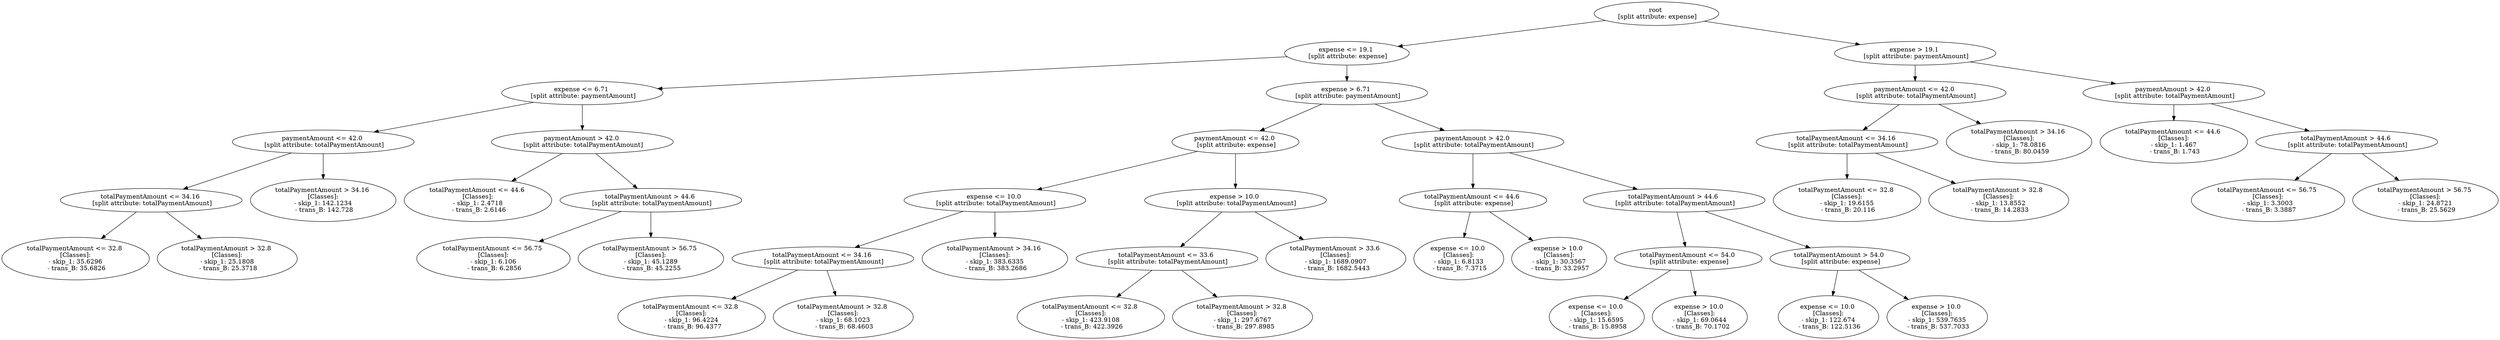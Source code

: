 // Road_Traffic_Fine_Management_Process-p_1-3
digraph "Road_Traffic_Fine_Management_Process-p_1-3" {
	"a03a7d2d-c754-4350-a529-ed88a3d6ffac" [label="root 
 [split attribute: expense]"]
	"a42bf42c-948a-43ee-bc4e-520dbe865201" [label="expense <= 19.1 
 [split attribute: expense]"]
	"a03a7d2d-c754-4350-a529-ed88a3d6ffac" -> "a42bf42c-948a-43ee-bc4e-520dbe865201"
	"78601e94-6638-4769-ad8d-1df5758fc5b6" [label="expense <= 6.71 
 [split attribute: paymentAmount]"]
	"a42bf42c-948a-43ee-bc4e-520dbe865201" -> "78601e94-6638-4769-ad8d-1df5758fc5b6"
	"44a576b8-7fad-460a-a919-eccdb34a1de1" [label="paymentAmount <= 42.0 
 [split attribute: totalPaymentAmount]"]
	"78601e94-6638-4769-ad8d-1df5758fc5b6" -> "44a576b8-7fad-460a-a919-eccdb34a1de1"
	"824d9b56-edda-4bcf-91f3-9e3b7449f412" [label="totalPaymentAmount <= 34.16 
 [split attribute: totalPaymentAmount]"]
	"44a576b8-7fad-460a-a919-eccdb34a1de1" -> "824d9b56-edda-4bcf-91f3-9e3b7449f412"
	"430f1a95-b2d2-4578-8f1b-01a11542ca27" [label="totalPaymentAmount <= 32.8 
 [Classes]: 
 - skip_1: 35.6296 
 - trans_B: 35.6826"]
	"824d9b56-edda-4bcf-91f3-9e3b7449f412" -> "430f1a95-b2d2-4578-8f1b-01a11542ca27"
	"d9020129-584d-4001-941c-d7e1b5a6caea" [label="totalPaymentAmount > 32.8 
 [Classes]: 
 - skip_1: 25.1808 
 - trans_B: 25.3718"]
	"824d9b56-edda-4bcf-91f3-9e3b7449f412" -> "d9020129-584d-4001-941c-d7e1b5a6caea"
	"75e1a4a4-7233-404b-8f3c-4757f18afe36" [label="totalPaymentAmount > 34.16 
 [Classes]: 
 - skip_1: 142.1234 
 - trans_B: 142.728"]
	"44a576b8-7fad-460a-a919-eccdb34a1de1" -> "75e1a4a4-7233-404b-8f3c-4757f18afe36"
	"e14a84e0-264b-4a8d-81bf-d2e8c7d0e010" [label="paymentAmount > 42.0 
 [split attribute: totalPaymentAmount]"]
	"78601e94-6638-4769-ad8d-1df5758fc5b6" -> "e14a84e0-264b-4a8d-81bf-d2e8c7d0e010"
	"cd45abe0-ed96-4129-a050-f22d9ad0971b" [label="totalPaymentAmount <= 44.6 
 [Classes]: 
 - skip_1: 2.4718 
 - trans_B: 2.6146"]
	"e14a84e0-264b-4a8d-81bf-d2e8c7d0e010" -> "cd45abe0-ed96-4129-a050-f22d9ad0971b"
	"510649b9-63e0-4e96-8d62-8d8e09d5a4fa" [label="totalPaymentAmount > 44.6 
 [split attribute: totalPaymentAmount]"]
	"e14a84e0-264b-4a8d-81bf-d2e8c7d0e010" -> "510649b9-63e0-4e96-8d62-8d8e09d5a4fa"
	"10125545-dbd0-4e1a-bb60-39ac1db660c8" [label="totalPaymentAmount <= 56.75 
 [Classes]: 
 - skip_1: 6.106 
 - trans_B: 6.2856"]
	"510649b9-63e0-4e96-8d62-8d8e09d5a4fa" -> "10125545-dbd0-4e1a-bb60-39ac1db660c8"
	"4b711c52-3a2a-4de0-bfd0-f369b5de895d" [label="totalPaymentAmount > 56.75 
 [Classes]: 
 - skip_1: 45.1289 
 - trans_B: 45.2255"]
	"510649b9-63e0-4e96-8d62-8d8e09d5a4fa" -> "4b711c52-3a2a-4de0-bfd0-f369b5de895d"
	"7681eb9b-ebc9-4f28-a3da-960a8358552c" [label="expense > 6.71 
 [split attribute: paymentAmount]"]
	"a42bf42c-948a-43ee-bc4e-520dbe865201" -> "7681eb9b-ebc9-4f28-a3da-960a8358552c"
	"316fae8f-e031-4afc-a8cf-3e4baae9abd1" [label="paymentAmount <= 42.0 
 [split attribute: expense]"]
	"7681eb9b-ebc9-4f28-a3da-960a8358552c" -> "316fae8f-e031-4afc-a8cf-3e4baae9abd1"
	"97de0f83-96c0-46f4-a226-bd8382e404b4" [label="expense <= 10.0 
 [split attribute: totalPaymentAmount]"]
	"316fae8f-e031-4afc-a8cf-3e4baae9abd1" -> "97de0f83-96c0-46f4-a226-bd8382e404b4"
	"b74c3f64-c7f0-4341-b5be-bf86c6f45207" [label="totalPaymentAmount <= 34.16 
 [split attribute: totalPaymentAmount]"]
	"97de0f83-96c0-46f4-a226-bd8382e404b4" -> "b74c3f64-c7f0-4341-b5be-bf86c6f45207"
	"7d85ce56-d59c-4f74-9252-82f120189962" [label="totalPaymentAmount <= 32.8 
 [Classes]: 
 - skip_1: 96.4224 
 - trans_B: 96.4377"]
	"b74c3f64-c7f0-4341-b5be-bf86c6f45207" -> "7d85ce56-d59c-4f74-9252-82f120189962"
	"091340da-6105-49b6-a5af-b56f41c835c5" [label="totalPaymentAmount > 32.8 
 [Classes]: 
 - skip_1: 68.1023 
 - trans_B: 68.4603"]
	"b74c3f64-c7f0-4341-b5be-bf86c6f45207" -> "091340da-6105-49b6-a5af-b56f41c835c5"
	"a1d340eb-a775-42a8-9764-735061526e6b" [label="totalPaymentAmount > 34.16 
 [Classes]: 
 - skip_1: 383.6335 
 - trans_B: 383.2686"]
	"97de0f83-96c0-46f4-a226-bd8382e404b4" -> "a1d340eb-a775-42a8-9764-735061526e6b"
	"e4418e6c-bbb2-47e4-b6d3-b9d484a7454d" [label="expense > 10.0 
 [split attribute: totalPaymentAmount]"]
	"316fae8f-e031-4afc-a8cf-3e4baae9abd1" -> "e4418e6c-bbb2-47e4-b6d3-b9d484a7454d"
	"c81a69e6-e9ed-4a3b-a9eb-391e94f8c42a" [label="totalPaymentAmount <= 33.6 
 [split attribute: totalPaymentAmount]"]
	"e4418e6c-bbb2-47e4-b6d3-b9d484a7454d" -> "c81a69e6-e9ed-4a3b-a9eb-391e94f8c42a"
	"e7300b65-3824-45fd-aaa9-bd4f9b7bb60f" [label="totalPaymentAmount <= 32.8 
 [Classes]: 
 - skip_1: 423.9108 
 - trans_B: 422.3926"]
	"c81a69e6-e9ed-4a3b-a9eb-391e94f8c42a" -> "e7300b65-3824-45fd-aaa9-bd4f9b7bb60f"
	"b5eca821-21c6-48b7-a4c1-a41860b7dc1f" [label="totalPaymentAmount > 32.8 
 [Classes]: 
 - skip_1: 297.6767 
 - trans_B: 297.8985"]
	"c81a69e6-e9ed-4a3b-a9eb-391e94f8c42a" -> "b5eca821-21c6-48b7-a4c1-a41860b7dc1f"
	"9460dbfb-47e5-47a9-ab49-2b007b432bcb" [label="totalPaymentAmount > 33.6 
 [Classes]: 
 - skip_1: 1689.0907 
 - trans_B: 1682.5443"]
	"e4418e6c-bbb2-47e4-b6d3-b9d484a7454d" -> "9460dbfb-47e5-47a9-ab49-2b007b432bcb"
	"1e7bcc10-0eac-45c2-8ef7-437ad3e0e69e" [label="paymentAmount > 42.0 
 [split attribute: totalPaymentAmount]"]
	"7681eb9b-ebc9-4f28-a3da-960a8358552c" -> "1e7bcc10-0eac-45c2-8ef7-437ad3e0e69e"
	"9a269a22-dfe7-47c1-be66-184397d6f753" [label="totalPaymentAmount <= 44.6 
 [split attribute: expense]"]
	"1e7bcc10-0eac-45c2-8ef7-437ad3e0e69e" -> "9a269a22-dfe7-47c1-be66-184397d6f753"
	"7bccd879-10f4-4bec-84b3-c96924ca5be4" [label="expense <= 10.0 
 [Classes]: 
 - skip_1: 6.8133 
 - trans_B: 7.3715"]
	"9a269a22-dfe7-47c1-be66-184397d6f753" -> "7bccd879-10f4-4bec-84b3-c96924ca5be4"
	"821fcefd-96bf-44d2-94bb-d642b65c9f30" [label="expense > 10.0 
 [Classes]: 
 - skip_1: 30.3567 
 - trans_B: 33.2957"]
	"9a269a22-dfe7-47c1-be66-184397d6f753" -> "821fcefd-96bf-44d2-94bb-d642b65c9f30"
	"4b4eb471-50e4-4f56-bccf-b65923d2b492" [label="totalPaymentAmount > 44.6 
 [split attribute: totalPaymentAmount]"]
	"1e7bcc10-0eac-45c2-8ef7-437ad3e0e69e" -> "4b4eb471-50e4-4f56-bccf-b65923d2b492"
	"6c3e87a8-caa8-4365-9473-fdb9f954ffe5" [label="totalPaymentAmount <= 54.0 
 [split attribute: expense]"]
	"4b4eb471-50e4-4f56-bccf-b65923d2b492" -> "6c3e87a8-caa8-4365-9473-fdb9f954ffe5"
	"4249775e-f1fc-42ac-a25f-0feb021c94cc" [label="expense <= 10.0 
 [Classes]: 
 - skip_1: 15.6595 
 - trans_B: 15.8958"]
	"6c3e87a8-caa8-4365-9473-fdb9f954ffe5" -> "4249775e-f1fc-42ac-a25f-0feb021c94cc"
	"1e046d95-9aac-4c17-abd8-540b703bcf1a" [label="expense > 10.0 
 [Classes]: 
 - skip_1: 69.0644 
 - trans_B: 70.1702"]
	"6c3e87a8-caa8-4365-9473-fdb9f954ffe5" -> "1e046d95-9aac-4c17-abd8-540b703bcf1a"
	"7eefc2b5-5ad3-4209-820a-edf6c4bd470e" [label="totalPaymentAmount > 54.0 
 [split attribute: expense]"]
	"4b4eb471-50e4-4f56-bccf-b65923d2b492" -> "7eefc2b5-5ad3-4209-820a-edf6c4bd470e"
	"49b5e33f-1ae9-4b2d-9d39-f6f73f0d7694" [label="expense <= 10.0 
 [Classes]: 
 - skip_1: 122.674 
 - trans_B: 122.5136"]
	"7eefc2b5-5ad3-4209-820a-edf6c4bd470e" -> "49b5e33f-1ae9-4b2d-9d39-f6f73f0d7694"
	"7a869d8e-6926-4d6e-99dd-89dd6c16397d" [label="expense > 10.0 
 [Classes]: 
 - skip_1: 539.7635 
 - trans_B: 537.7033"]
	"7eefc2b5-5ad3-4209-820a-edf6c4bd470e" -> "7a869d8e-6926-4d6e-99dd-89dd6c16397d"
	"a0489383-b6e8-4c6a-acb7-22e83467a5a5" [label="expense > 19.1 
 [split attribute: paymentAmount]"]
	"a03a7d2d-c754-4350-a529-ed88a3d6ffac" -> "a0489383-b6e8-4c6a-acb7-22e83467a5a5"
	"a1d8a563-ae68-4303-9a70-b5387e961a09" [label="paymentAmount <= 42.0 
 [split attribute: totalPaymentAmount]"]
	"a0489383-b6e8-4c6a-acb7-22e83467a5a5" -> "a1d8a563-ae68-4303-9a70-b5387e961a09"
	"9bf93999-13de-4e9b-9dec-bc8d1fb5051d" [label="totalPaymentAmount <= 34.16 
 [split attribute: totalPaymentAmount]"]
	"a1d8a563-ae68-4303-9a70-b5387e961a09" -> "9bf93999-13de-4e9b-9dec-bc8d1fb5051d"
	"ffab30f7-f253-4f1c-aff9-2264980d825c" [label="totalPaymentAmount <= 32.8 
 [Classes]: 
 - skip_1: 19.6155 
 - trans_B: 20.116"]
	"9bf93999-13de-4e9b-9dec-bc8d1fb5051d" -> "ffab30f7-f253-4f1c-aff9-2264980d825c"
	"8dbb34b8-41b0-47d1-a4fa-f59ad4f33848" [label="totalPaymentAmount > 32.8 
 [Classes]: 
 - skip_1: 13.8552 
 - trans_B: 14.2833"]
	"9bf93999-13de-4e9b-9dec-bc8d1fb5051d" -> "8dbb34b8-41b0-47d1-a4fa-f59ad4f33848"
	"48f9d930-a47a-4ec1-8800-a2ebf593cd21" [label="totalPaymentAmount > 34.16 
 [Classes]: 
 - skip_1: 78.0816 
 - trans_B: 80.0459"]
	"a1d8a563-ae68-4303-9a70-b5387e961a09" -> "48f9d930-a47a-4ec1-8800-a2ebf593cd21"
	"7a3ae1b0-e02a-47a4-bc5c-1e5d72386d96" [label="paymentAmount > 42.0 
 [split attribute: totalPaymentAmount]"]
	"a0489383-b6e8-4c6a-acb7-22e83467a5a5" -> "7a3ae1b0-e02a-47a4-bc5c-1e5d72386d96"
	"4c951d2c-a303-4287-b7a6-451b60c1a2b9" [label="totalPaymentAmount <= 44.6 
 [Classes]: 
 - skip_1: 1.467 
 - trans_B: 1.743"]
	"7a3ae1b0-e02a-47a4-bc5c-1e5d72386d96" -> "4c951d2c-a303-4287-b7a6-451b60c1a2b9"
	"46386e72-dbdb-4c6a-a0d1-169f33837412" [label="totalPaymentAmount > 44.6 
 [split attribute: totalPaymentAmount]"]
	"7a3ae1b0-e02a-47a4-bc5c-1e5d72386d96" -> "46386e72-dbdb-4c6a-a0d1-169f33837412"
	"d8412d4e-bb20-408a-a627-9b60039e64c5" [label="totalPaymentAmount <= 56.75 
 [Classes]: 
 - skip_1: 3.3003 
 - trans_B: 3.3887"]
	"46386e72-dbdb-4c6a-a0d1-169f33837412" -> "d8412d4e-bb20-408a-a627-9b60039e64c5"
	"07485664-387e-4aab-b864-c71695bff4de" [label="totalPaymentAmount > 56.75 
 [Classes]: 
 - skip_1: 24.8721 
 - trans_B: 25.5629"]
	"46386e72-dbdb-4c6a-a0d1-169f33837412" -> "07485664-387e-4aab-b864-c71695bff4de"
}
